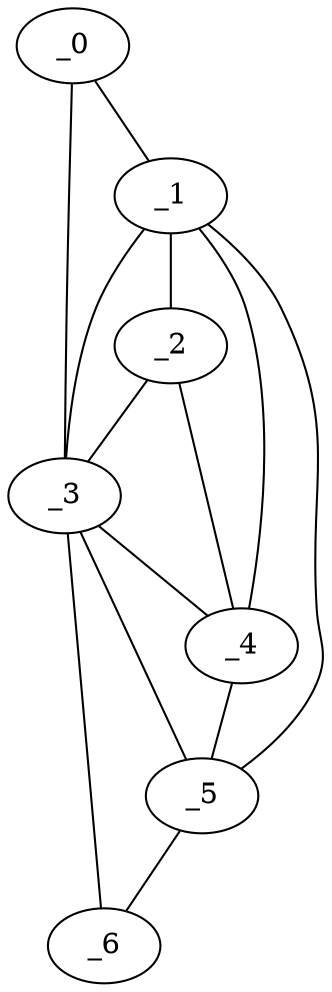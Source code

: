 graph "obj4__0.gxl" {
	_0	 [x=46,
		y=43];
	_1	 [x=66,
		y=32];
	_0 -- _1	 [valence=1];
	_3	 [x=76,
		y=48];
	_0 -- _3	 [valence=1];
	_2	 [x=72,
		y=32];
	_1 -- _2	 [valence=2];
	_1 -- _3	 [valence=2];
	_4	 [x=78,
		y=29];
	_1 -- _4	 [valence=1];
	_5	 [x=84,
		y=27];
	_1 -- _5	 [valence=1];
	_2 -- _3	 [valence=1];
	_2 -- _4	 [valence=2];
	_3 -- _4	 [valence=1];
	_3 -- _5	 [valence=2];
	_6	 [x=98,
		y=41];
	_3 -- _6	 [valence=1];
	_4 -- _5	 [valence=2];
	_5 -- _6	 [valence=1];
}
